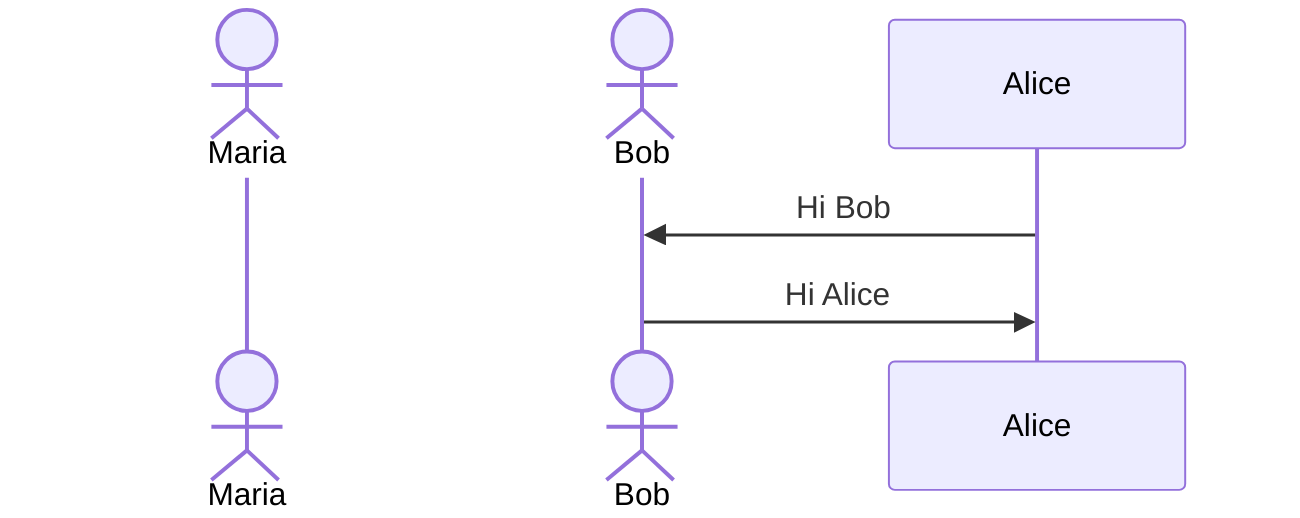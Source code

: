 sequenceDiagram
        actor Maria
        actor Bob
        Alice->>Bob: Hi Bob
        Bob->>Alice: Hi Alice